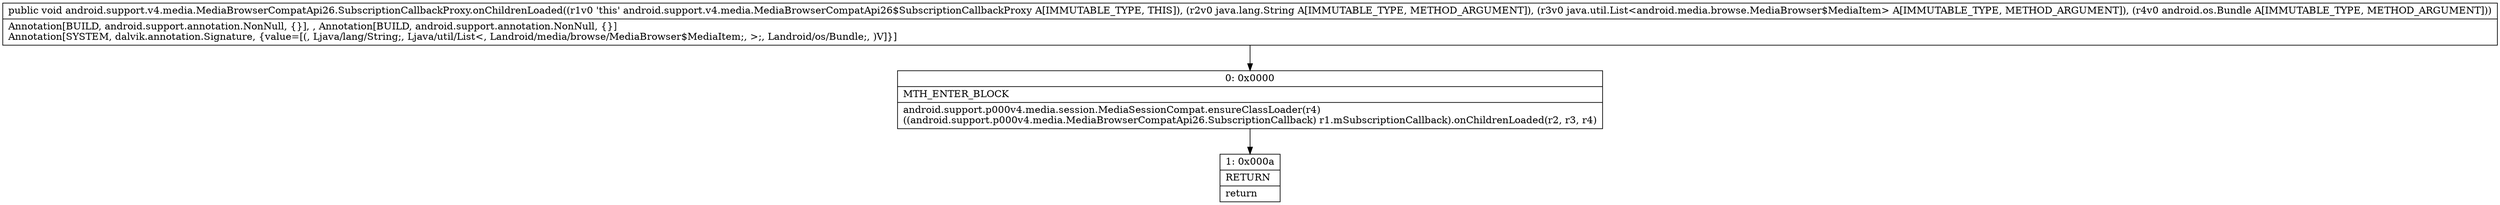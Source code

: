 digraph "CFG forandroid.support.v4.media.MediaBrowserCompatApi26.SubscriptionCallbackProxy.onChildrenLoaded(Ljava\/lang\/String;Ljava\/util\/List;Landroid\/os\/Bundle;)V" {
Node_0 [shape=record,label="{0\:\ 0x0000|MTH_ENTER_BLOCK\l|android.support.p000v4.media.session.MediaSessionCompat.ensureClassLoader(r4)\l((android.support.p000v4.media.MediaBrowserCompatApi26.SubscriptionCallback) r1.mSubscriptionCallback).onChildrenLoaded(r2, r3, r4)\l}"];
Node_1 [shape=record,label="{1\:\ 0x000a|RETURN\l|return\l}"];
MethodNode[shape=record,label="{public void android.support.v4.media.MediaBrowserCompatApi26.SubscriptionCallbackProxy.onChildrenLoaded((r1v0 'this' android.support.v4.media.MediaBrowserCompatApi26$SubscriptionCallbackProxy A[IMMUTABLE_TYPE, THIS]), (r2v0 java.lang.String A[IMMUTABLE_TYPE, METHOD_ARGUMENT]), (r3v0 java.util.List\<android.media.browse.MediaBrowser$MediaItem\> A[IMMUTABLE_TYPE, METHOD_ARGUMENT]), (r4v0 android.os.Bundle A[IMMUTABLE_TYPE, METHOD_ARGUMENT]))  | Annotation[BUILD, android.support.annotation.NonNull, \{\}], , Annotation[BUILD, android.support.annotation.NonNull, \{\}]\lAnnotation[SYSTEM, dalvik.annotation.Signature, \{value=[(, Ljava\/lang\/String;, Ljava\/util\/List\<, Landroid\/media\/browse\/MediaBrowser$MediaItem;, \>;, Landroid\/os\/Bundle;, )V]\}]\l}"];
MethodNode -> Node_0;
Node_0 -> Node_1;
}

